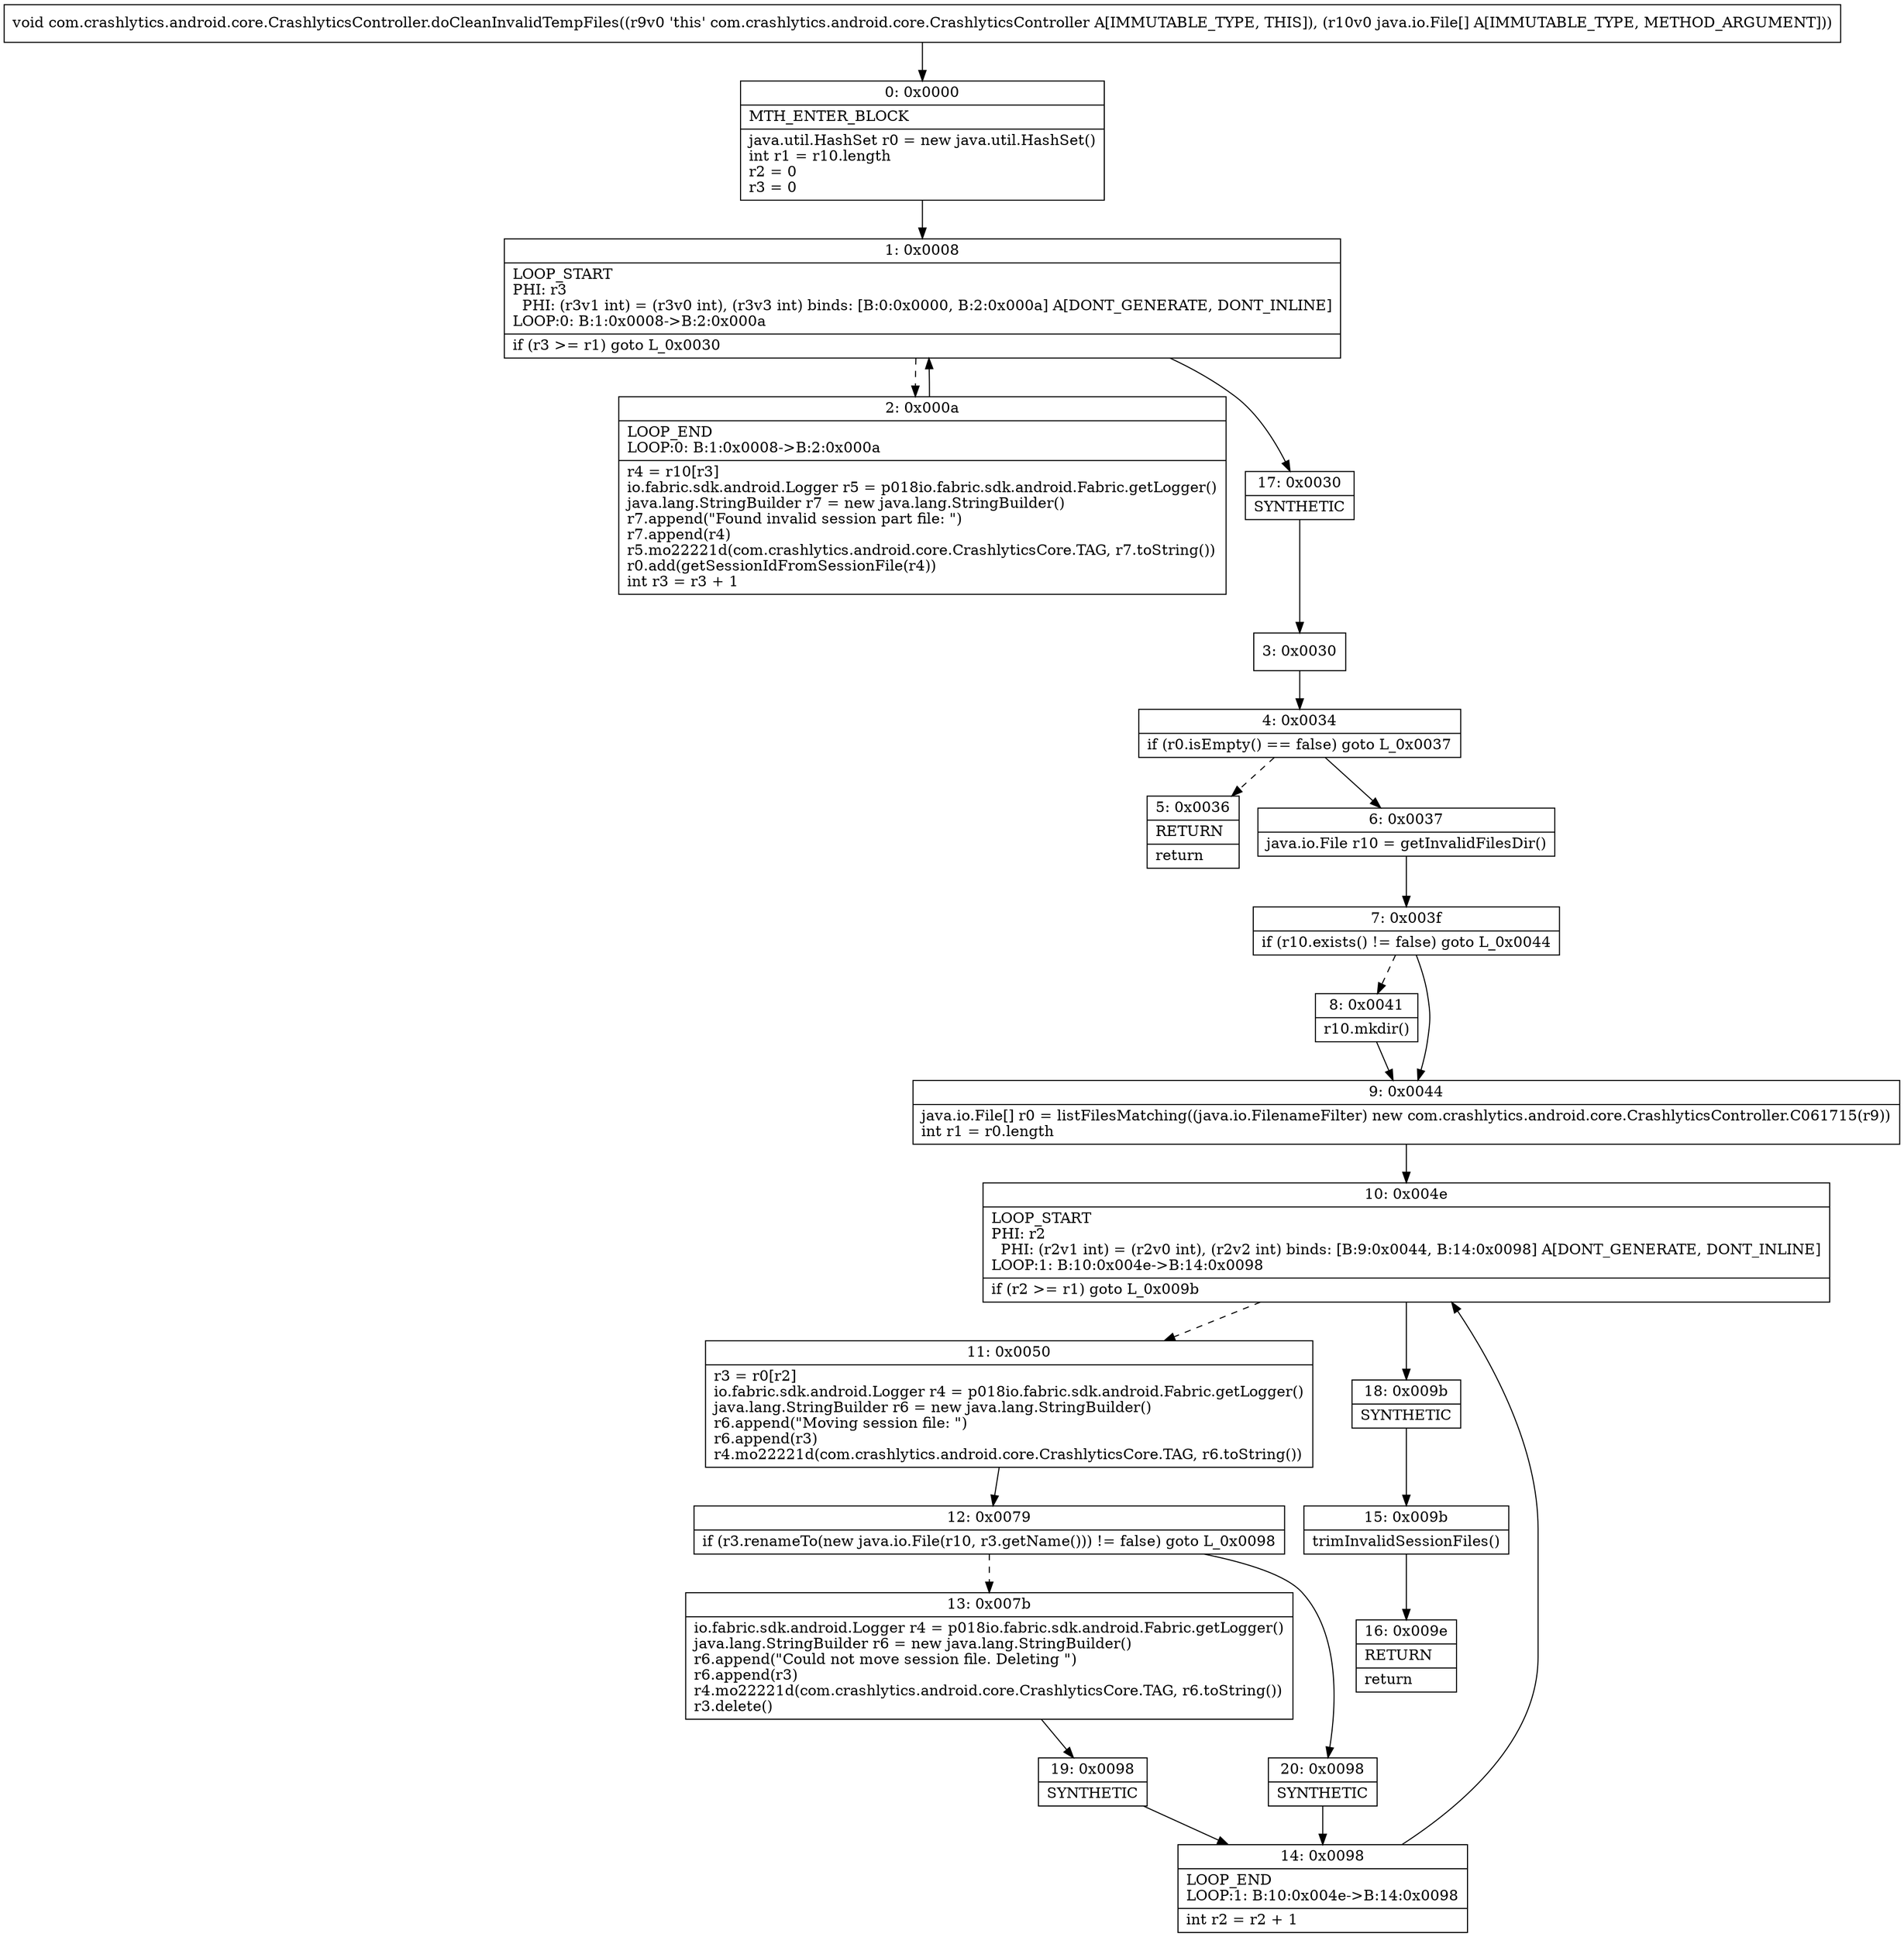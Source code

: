 digraph "CFG forcom.crashlytics.android.core.CrashlyticsController.doCleanInvalidTempFiles([Ljava\/io\/File;)V" {
Node_0 [shape=record,label="{0\:\ 0x0000|MTH_ENTER_BLOCK\l|java.util.HashSet r0 = new java.util.HashSet()\lint r1 = r10.length\lr2 = 0\lr3 = 0\l}"];
Node_1 [shape=record,label="{1\:\ 0x0008|LOOP_START\lPHI: r3 \l  PHI: (r3v1 int) = (r3v0 int), (r3v3 int) binds: [B:0:0x0000, B:2:0x000a] A[DONT_GENERATE, DONT_INLINE]\lLOOP:0: B:1:0x0008\-\>B:2:0x000a\l|if (r3 \>= r1) goto L_0x0030\l}"];
Node_2 [shape=record,label="{2\:\ 0x000a|LOOP_END\lLOOP:0: B:1:0x0008\-\>B:2:0x000a\l|r4 = r10[r3]\lio.fabric.sdk.android.Logger r5 = p018io.fabric.sdk.android.Fabric.getLogger()\ljava.lang.StringBuilder r7 = new java.lang.StringBuilder()\lr7.append(\"Found invalid session part file: \")\lr7.append(r4)\lr5.mo22221d(com.crashlytics.android.core.CrashlyticsCore.TAG, r7.toString())\lr0.add(getSessionIdFromSessionFile(r4))\lint r3 = r3 + 1\l}"];
Node_3 [shape=record,label="{3\:\ 0x0030}"];
Node_4 [shape=record,label="{4\:\ 0x0034|if (r0.isEmpty() == false) goto L_0x0037\l}"];
Node_5 [shape=record,label="{5\:\ 0x0036|RETURN\l|return\l}"];
Node_6 [shape=record,label="{6\:\ 0x0037|java.io.File r10 = getInvalidFilesDir()\l}"];
Node_7 [shape=record,label="{7\:\ 0x003f|if (r10.exists() != false) goto L_0x0044\l}"];
Node_8 [shape=record,label="{8\:\ 0x0041|r10.mkdir()\l}"];
Node_9 [shape=record,label="{9\:\ 0x0044|java.io.File[] r0 = listFilesMatching((java.io.FilenameFilter) new com.crashlytics.android.core.CrashlyticsController.C061715(r9))\lint r1 = r0.length\l}"];
Node_10 [shape=record,label="{10\:\ 0x004e|LOOP_START\lPHI: r2 \l  PHI: (r2v1 int) = (r2v0 int), (r2v2 int) binds: [B:9:0x0044, B:14:0x0098] A[DONT_GENERATE, DONT_INLINE]\lLOOP:1: B:10:0x004e\-\>B:14:0x0098\l|if (r2 \>= r1) goto L_0x009b\l}"];
Node_11 [shape=record,label="{11\:\ 0x0050|r3 = r0[r2]\lio.fabric.sdk.android.Logger r4 = p018io.fabric.sdk.android.Fabric.getLogger()\ljava.lang.StringBuilder r6 = new java.lang.StringBuilder()\lr6.append(\"Moving session file: \")\lr6.append(r3)\lr4.mo22221d(com.crashlytics.android.core.CrashlyticsCore.TAG, r6.toString())\l}"];
Node_12 [shape=record,label="{12\:\ 0x0079|if (r3.renameTo(new java.io.File(r10, r3.getName())) != false) goto L_0x0098\l}"];
Node_13 [shape=record,label="{13\:\ 0x007b|io.fabric.sdk.android.Logger r4 = p018io.fabric.sdk.android.Fabric.getLogger()\ljava.lang.StringBuilder r6 = new java.lang.StringBuilder()\lr6.append(\"Could not move session file. Deleting \")\lr6.append(r3)\lr4.mo22221d(com.crashlytics.android.core.CrashlyticsCore.TAG, r6.toString())\lr3.delete()\l}"];
Node_14 [shape=record,label="{14\:\ 0x0098|LOOP_END\lLOOP:1: B:10:0x004e\-\>B:14:0x0098\l|int r2 = r2 + 1\l}"];
Node_15 [shape=record,label="{15\:\ 0x009b|trimInvalidSessionFiles()\l}"];
Node_16 [shape=record,label="{16\:\ 0x009e|RETURN\l|return\l}"];
Node_17 [shape=record,label="{17\:\ 0x0030|SYNTHETIC\l}"];
Node_18 [shape=record,label="{18\:\ 0x009b|SYNTHETIC\l}"];
Node_19 [shape=record,label="{19\:\ 0x0098|SYNTHETIC\l}"];
Node_20 [shape=record,label="{20\:\ 0x0098|SYNTHETIC\l}"];
MethodNode[shape=record,label="{void com.crashlytics.android.core.CrashlyticsController.doCleanInvalidTempFiles((r9v0 'this' com.crashlytics.android.core.CrashlyticsController A[IMMUTABLE_TYPE, THIS]), (r10v0 java.io.File[] A[IMMUTABLE_TYPE, METHOD_ARGUMENT])) }"];
MethodNode -> Node_0;
Node_0 -> Node_1;
Node_1 -> Node_2[style=dashed];
Node_1 -> Node_17;
Node_2 -> Node_1;
Node_3 -> Node_4;
Node_4 -> Node_5[style=dashed];
Node_4 -> Node_6;
Node_6 -> Node_7;
Node_7 -> Node_8[style=dashed];
Node_7 -> Node_9;
Node_8 -> Node_9;
Node_9 -> Node_10;
Node_10 -> Node_11[style=dashed];
Node_10 -> Node_18;
Node_11 -> Node_12;
Node_12 -> Node_13[style=dashed];
Node_12 -> Node_20;
Node_13 -> Node_19;
Node_14 -> Node_10;
Node_15 -> Node_16;
Node_17 -> Node_3;
Node_18 -> Node_15;
Node_19 -> Node_14;
Node_20 -> Node_14;
}


